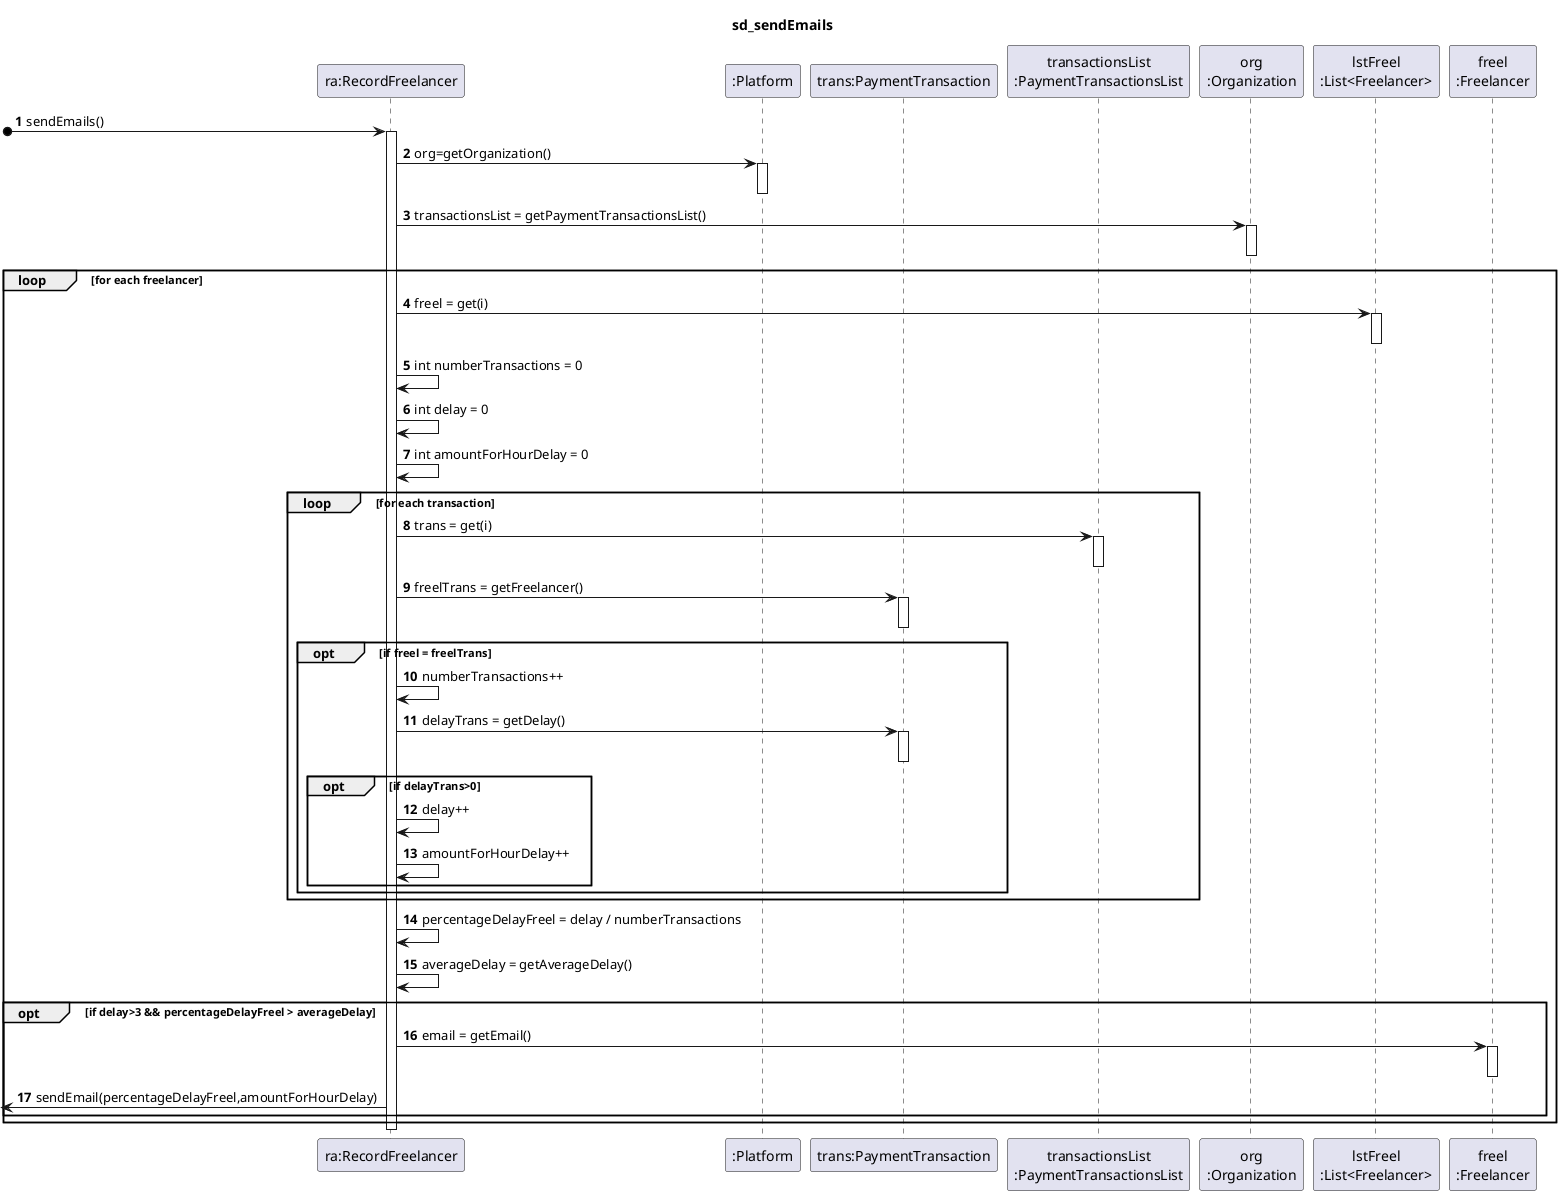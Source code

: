 @startuml
autonumber

title sd_sendEmails
participant "ra:RecordFreelancer" as RA
participant ":Platform" as PLAT
participant "trans:PaymentTransaction" as PT
participant "transactionsList\n:PaymentTransactionsList" as LPT
participant "org\n:Organization" as ORG
participant "lstFreel\n:List<Freelancer>" as LF
participant "freel\n:Freelancer" as FREEL

[o-> RA : sendEmails()
activate RA
  
RA -> PLAT : org=getOrganization()
activate PLAT
deactivate PLAT

RA -> ORG : transactionsList = getPaymentTransactionsList()
activate ORG
deactivate ORG
  
LOOP for each freelancer
  
RA -> LF : freel = get(i)
activate LF
deactivate LF
  
RA -> RA : int numberTransactions = 0
RA -> RA : int delay = 0
RA -> RA : int amountForHourDelay = 0
  
LOOP for each transaction
  
RA -> LPT : trans = get(i)
activate LPT
deactivate LPT
  
RA -> PT : freelTrans = getFreelancer()
activate PT
deactivate PT
  
OPT if freel = freelTrans
  
RA -> RA : numberTransactions++
  
RA -> PT : delayTrans = getDelay()
activate PT
deactivate PT
  
OPT if delayTrans>0
  
RA -> RA : delay++
RA -> RA : amountForHourDelay++
  
end OPT
end OPT  
end LOOP
  
RA -> RA : percentageDelayFreel = delay / numberTransactions
RA -> RA : averageDelay = getAverageDelay()
  
OPT if delay>3 && percentageDelayFreel > averageDelay
  
RA -> FREEL : email = getEmail()
activate FREEL
deactivate FREEL
  
[<- RA : sendEmail(percentageDelayFreel,amountForHourDelay)
  
end OPT  
end LOOP
deactivate RA
  
  
@enduml